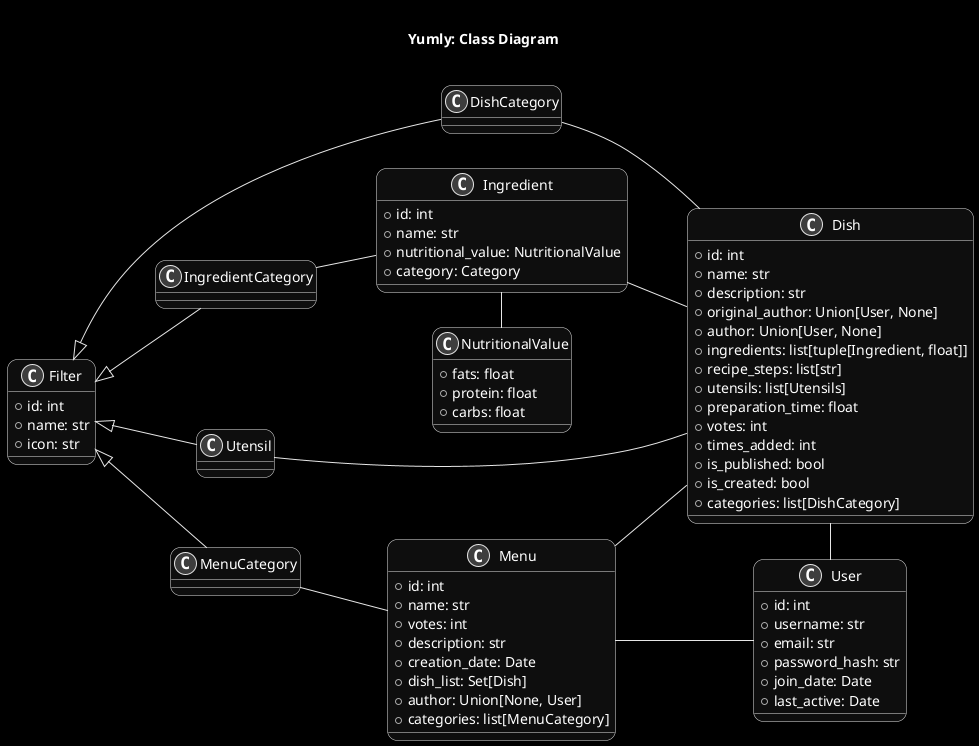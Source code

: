 @startuml yumlyClassDiagram

title \n Yumly: Class Diagram \n

left to right direction
skinparam monochrome reverse
skinparam roundcorner 20

class Menu {
    + id: int
    + name: str
    + votes: int
    + description: str
    + creation_date: Date
    + dish_list: Set[Dish]
    + author: Union[None, User]
    + categories: list[MenuCategory]
}

class Dish {
    + id: int
    + name: str
    + description: str
    + original_author: Union[User, None]
    + author: Union[User, None]
    + ingredients: list[tuple[Ingredient, float]]
    + recipe_steps: list[str]
    + utensils: list[Utensils]
    + preparation_time: float
    + votes: int
    + times_added: int
    + is_published: bool
    + is_created: bool
    + categories: list[DishCategory]
}

class User {
    + id: int
    + username: str
    + email: str
    + password_hash: str
    + join_date: Date
    + last_active: Date
}

class Ingredient {
    + id: int
    + name: str
    + nutritional_value: NutritionalValue
    + category: Category
}

class NutritionalValue {
    + fats: float
    + protein: float
    + carbs: float
}

class Filter {
    +id: int
    +name: str
    +icon: str
}

class DishCategory {

}

class IngredientCategory {

}

class Utensil {

}

class MenuCategory {

}


' Relationships

MenuCategory -- Menu
Utensil -- Dish
DishCategory -- Dish

Menu -- User
Menu -- Dish
Dish -Right- User

IngredientCategory -- Ingredient
Dish -Left- Ingredient
Ingredient -Right- NutritionalValue

Filter <|-- IngredientCategory
Filter <|-- DishCategory
Filter <|-- MenuCategory
Filter <|-- Utensil

@enduml